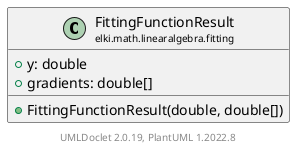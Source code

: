 @startuml
    remove .*\.(Instance|Par|Parameterizer|Factory)$
    set namespaceSeparator none
    hide empty fields
    hide empty methods

    class "<size:14>FittingFunctionResult\n<size:10>elki.math.linearalgebra.fitting" as elki.math.linearalgebra.fitting.FittingFunctionResult [[FittingFunctionResult.html]] {
        +y: double
        +gradients: double[]
        +FittingFunctionResult(double, double[])
    }

    center footer UMLDoclet 2.0.19, PlantUML 1.2022.8
@enduml
